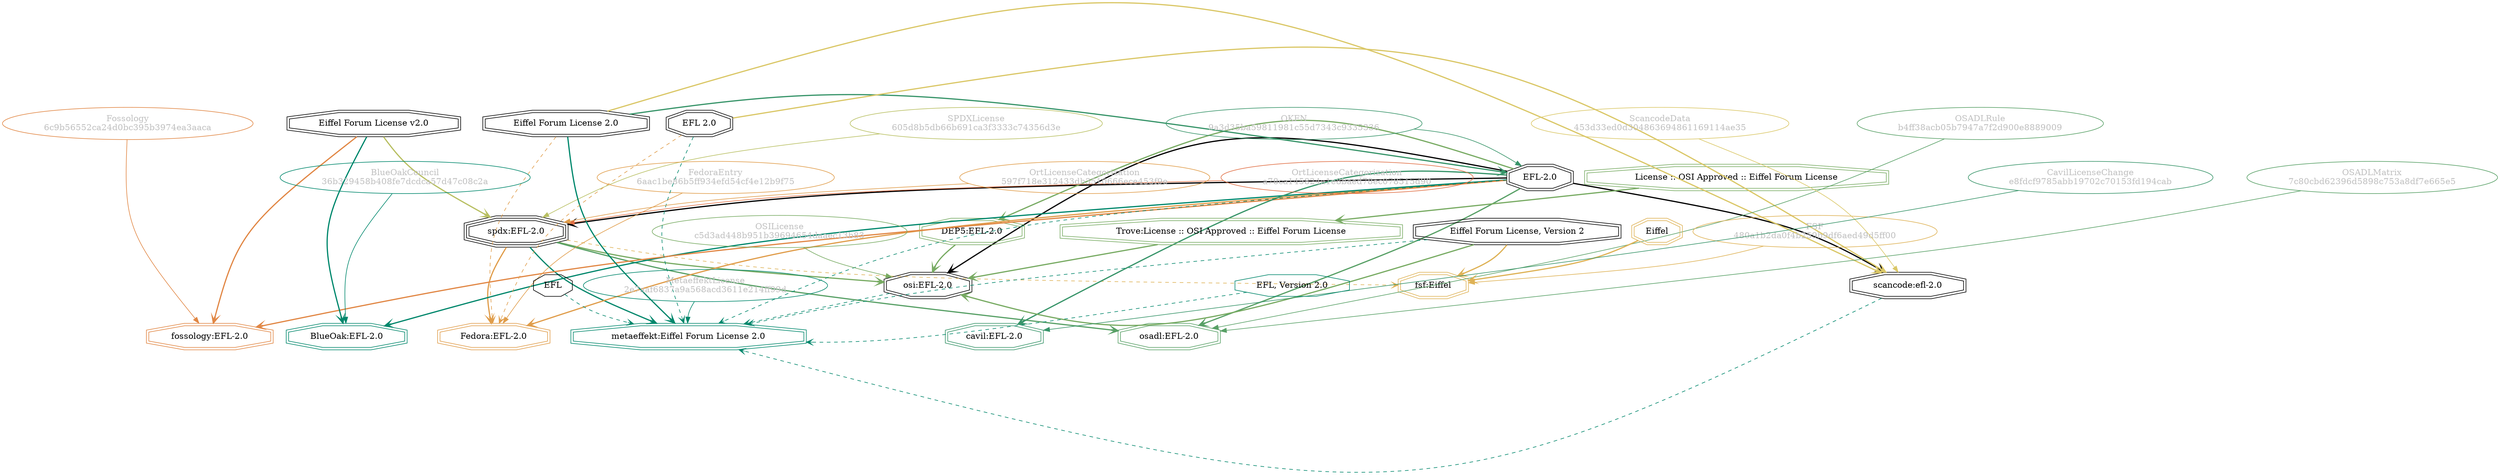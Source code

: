 strict digraph {
    node [shape=box];
    graph [splines=curved];
    1536 [label="SPDXLicense\n605d8b5db66b691ca3f3333c74356d3e"
         ,fontcolor=gray
         ,color="#b8bf62"
         ,fillcolor="beige;1"
         ,shape=ellipse];
    1537 [label="spdx:EFL-2.0"
         ,shape=tripleoctagon];
    1538 [label="EFL-2.0"
         ,shape=doubleoctagon];
    1539 [label="Eiffel Forum License v2.0"
         ,shape=doubleoctagon];
    5004 [label="OSILicense\nc5d3ad448b951b39694654daaec13b83"
         ,fontcolor=gray
         ,color="#78ab63"
         ,fillcolor="beige;1"
         ,shape=ellipse];
    5005 [label="osi:EFL-2.0"
         ,shape=doubleoctagon];
    5006 [label="Eiffel Forum License, Version 2"
         ,shape=doubleoctagon];
    5007 [label="DEP5:EFL-2.0"
         ,color="#78ab63"
         ,shape=doubleoctagon];
    5008 [label="Trove:License :: OSI Approved :: Eiffel Forum License"
         ,color="#78ab63"
         ,shape=doubleoctagon];
    5009 [label="License :: OSI Approved :: Eiffel Forum License"
         ,color="#78ab63"
         ,shape=doubleoctagon];
    6313 [label="FedoraEntry\n6aac1be86b5ff934efd54cf4e12b9f75"
         ,fontcolor=gray
         ,color="#e09d4b"
         ,fillcolor="beige;1"
         ,shape=ellipse];
    6314 [label="Fedora:EFL-2.0"
         ,color="#e09d4b"
         ,shape=doubleoctagon];
    6315 [label="Eiffel Forum License 2.0"
         ,shape=doubleoctagon];
    6316 [label="EFL 2.0"
         ,shape=doubleoctagon];
    9094 [label="BlueOakCouncil\n36b329458b408fe7dcdca57d47c08c2a"
         ,fontcolor=gray
         ,color="#00876c"
         ,fillcolor="beige;1"
         ,shape=ellipse];
    9095 [label="BlueOak:EFL-2.0"
         ,color="#00876c"
         ,shape=doubleoctagon];
    9533 [label="OSADLRule\nb4ff38acb05b7947a7f2d900e8889009"
         ,fontcolor=gray
         ,color="#58a066"
         ,fillcolor="beige;1"
         ,shape=ellipse];
    9534 [label="osadl:EFL-2.0"
         ,color="#58a066"
         ,shape=doubleoctagon];
    9846 [label="OSADLMatrix\n7c80cbd62396d5898c753a8df7e665e5"
         ,fontcolor=gray
         ,color="#58a066"
         ,fillcolor="beige;1"
         ,shape=ellipse];
    10177 [label="FSF\n480a1b2da0f4b259b9df6aed49d5ff00"
          ,fontcolor=gray
          ,color="#deb256"
          ,fillcolor="beige;1"
          ,shape=ellipse];
    10178 [label="fsf:Eiffel"
          ,color="#deb256"
          ,shape=doubleoctagon];
    10179 [label=Eiffel
          ,color="#deb256"
          ,shape=doubleoctagon];
    15013 [label="ScancodeData\n453d33ed0d304863694861169114ae35"
          ,fontcolor=gray
          ,color="#dac767"
          ,fillcolor="beige;1"
          ,shape=ellipse];
    15014 [label="scancode:efl-2.0"
          ,shape=doubleoctagon];
    26675 [label="Fossology\n6c9b56552ca24d0bc395b3974ea3aaca"
          ,fontcolor=gray
          ,color="#e18745"
          ,fillcolor="beige;1"
          ,shape=ellipse];
    26676 [label="fossology:EFL-2.0"
          ,color="#e18745"
          ,shape=doubleoctagon];
    27231 [label=EFL,shape=octagon];
    28287 [label="OKFN\n9a3d35ba59811981c55d7343c9335336"
          ,fontcolor=gray
          ,color="#379469"
          ,fillcolor="beige;1"
          ,shape=ellipse];
    28665 [label="OrtLicenseCategorization\na78ca145824a1e8baed78ec078515d90"
          ,fontcolor=gray
          ,color="#e06f45"
          ,fillcolor="beige;1"
          ,shape=ellipse];
    35441 [label="OrtLicenseCategorization\n597f718e312433db3510666ece453f9e"
          ,fontcolor=gray
          ,color="#e09d4b"
          ,fillcolor="beige;1"
          ,shape=ellipse];
    36758 [label="CavilLicenseChange\ne8fdcf9785abb19702c70153fd194cab"
          ,fontcolor=gray
          ,color="#379469"
          ,fillcolor="beige;1"
          ,shape=ellipse];
    36759 [label="cavil:EFL-2.0"
          ,color="#379469"
          ,shape=doubleoctagon];
    41707 [label="MetaeffektLicense\n2e7aaf6837a9a568acd3611e214ff99d"
          ,fontcolor=gray
          ,color="#00876c"
          ,fillcolor="beige;1"
          ,shape=ellipse];
    41708 [label="metaeffekt:Eiffel Forum License 2.0"
          ,color="#00876c"
          ,shape=doubleoctagon];
    41709 [label="EFL, Version 2.0"
          ,color="#00876c"
          ,shape=octagon];
    1536 -> 1537 [weight=0.5
                 ,color="#b8bf62"];
    1537 -> 5005 [style=bold
                 ,arrowhead=vee
                 ,weight=0.7
                 ,color="#78ab63"];
    1537 -> 6314 [style=bold
                 ,arrowhead=vee
                 ,weight=0.7
                 ,color="#e09d4b"];
    1537 -> 9534 [style=bold
                 ,arrowhead=vee
                 ,weight=0.7
                 ,color="#58a066"];
    1537 -> 10178 [style=dashed
                  ,arrowhead=vee
                  ,weight=0.5
                  ,color="#deb256"];
    1537 -> 41708 [style=bold
                  ,arrowhead=vee
                  ,weight=0.7
                  ,color="#00876c"];
    1538 -> 1537 [style=bold
                 ,arrowhead=vee
                 ,weight=0.7];
    1538 -> 5005 [style=bold
                 ,arrowhead=vee
                 ,weight=0.7];
    1538 -> 5007 [style=bold
                 ,arrowhead=vee
                 ,weight=0.7
                 ,color="#78ab63"];
    1538 -> 6314 [style=bold
                 ,arrowhead=vee
                 ,weight=0.7
                 ,color="#e09d4b"];
    1538 -> 9095 [style=bold
                 ,arrowhead=vee
                 ,weight=0.7
                 ,color="#00876c"];
    1538 -> 9534 [style=bold
                 ,arrowhead=vee
                 ,weight=0.7
                 ,color="#58a066"];
    1538 -> 15014 [style=bold
                  ,arrowhead=vee
                  ,weight=0.7];
    1538 -> 26676 [style=bold
                  ,arrowhead=vee
                  ,weight=0.7
                  ,color="#e18745"];
    1538 -> 36759 [style=bold
                  ,arrowhead=vee
                  ,weight=0.7
                  ,color="#379469"];
    1538 -> 36759 [style=bold
                  ,arrowhead=vee
                  ,weight=0.7
                  ,color="#379469"];
    1538 -> 41708 [style=dashed
                  ,arrowhead=vee
                  ,weight=0.5
                  ,color="#00876c"];
    1539 -> 1537 [style=bold
                 ,arrowhead=vee
                 ,weight=0.7
                 ,color="#b8bf62"];
    1539 -> 9095 [style=bold
                 ,arrowhead=vee
                 ,weight=0.7
                 ,color="#00876c"];
    1539 -> 26676 [style=bold
                  ,arrowhead=vee
                  ,weight=0.7
                  ,color="#e18745"];
    5004 -> 5005 [weight=0.5
                 ,color="#78ab63"];
    5005 -> 41708 [style=dashed
                  ,arrowhead=vee
                  ,weight=0.5
                  ,color="#00876c"];
    5006 -> 5005 [style=bold
                 ,arrowhead=vee
                 ,weight=0.7
                 ,color="#78ab63"];
    5006 -> 10178 [style=bold
                  ,arrowhead=vee
                  ,weight=0.7
                  ,color="#deb256"];
    5006 -> 41708 [style=dashed
                  ,arrowhead=vee
                  ,weight=0.5
                  ,color="#00876c"];
    5007 -> 5005 [style=bold
                 ,arrowhead=vee
                 ,weight=0.7
                 ,color="#78ab63"];
    5008 -> 5005 [style=bold
                 ,arrowhead=vee
                 ,weight=0.7
                 ,color="#78ab63"];
    5009 -> 5008 [style=bold
                 ,arrowhead=vee
                 ,weight=0.7
                 ,color="#78ab63"];
    6313 -> 6314 [weight=0.5
                 ,color="#e09d4b"];
    6315 -> 1538 [style=bold
                 ,arrowhead=vee
                 ,weight=0.7
                 ,color="#379469"];
    6315 -> 6314 [style=dashed
                 ,arrowhead=vee
                 ,weight=0.5
                 ,color="#e09d4b"];
    6315 -> 15014 [style=bold
                  ,arrowhead=vee
                  ,weight=0.7
                  ,color="#dac767"];
    6315 -> 41708 [style=bold
                  ,arrowhead=vee
                  ,weight=0.7
                  ,color="#00876c"];
    6316 -> 6314 [style=dashed
                 ,arrowhead=vee
                 ,weight=0.5
                 ,color="#e09d4b"];
    6316 -> 15014 [style=bold
                  ,arrowhead=vee
                  ,weight=0.7
                  ,color="#dac767"];
    6316 -> 41708 [style=dashed
                  ,arrowhead=vee
                  ,weight=0.5
                  ,color="#00876c"];
    9094 -> 9095 [weight=0.5
                 ,color="#00876c"];
    9533 -> 9534 [weight=0.5
                 ,color="#58a066"];
    9846 -> 9534 [weight=0.5
                 ,color="#58a066"];
    10177 -> 10178 [weight=0.5
                   ,color="#deb256"];
    10179 -> 10178 [style=bold
                   ,arrowhead=vee
                   ,weight=0.7
                   ,color="#deb256"];
    15013 -> 15014 [weight=0.5
                   ,color="#dac767"];
    15014 -> 41708 [style=dashed
                   ,arrowhead=vee
                   ,weight=0.5
                   ,color="#00876c"];
    26675 -> 26676 [weight=0.5
                   ,color="#e18745"];
    27231 -> 41708 [style=dashed
                   ,arrowhead=vee
                   ,weight=0.5
                   ,color="#00876c"];
    28287 -> 1538 [weight=0.5
                  ,color="#379469"];
    28665 -> 1537 [weight=0.5
                  ,color="#e06f45"];
    35441 -> 1537 [weight=0.5
                  ,color="#e09d4b"];
    36758 -> 36759 [weight=0.5
                   ,color="#379469"];
    41707 -> 41708 [weight=0.5
                   ,color="#00876c"];
    41709 -> 41708 [style=dashed
                   ,arrowhead=vee
                   ,weight=0.5
                   ,color="#00876c"];
}
